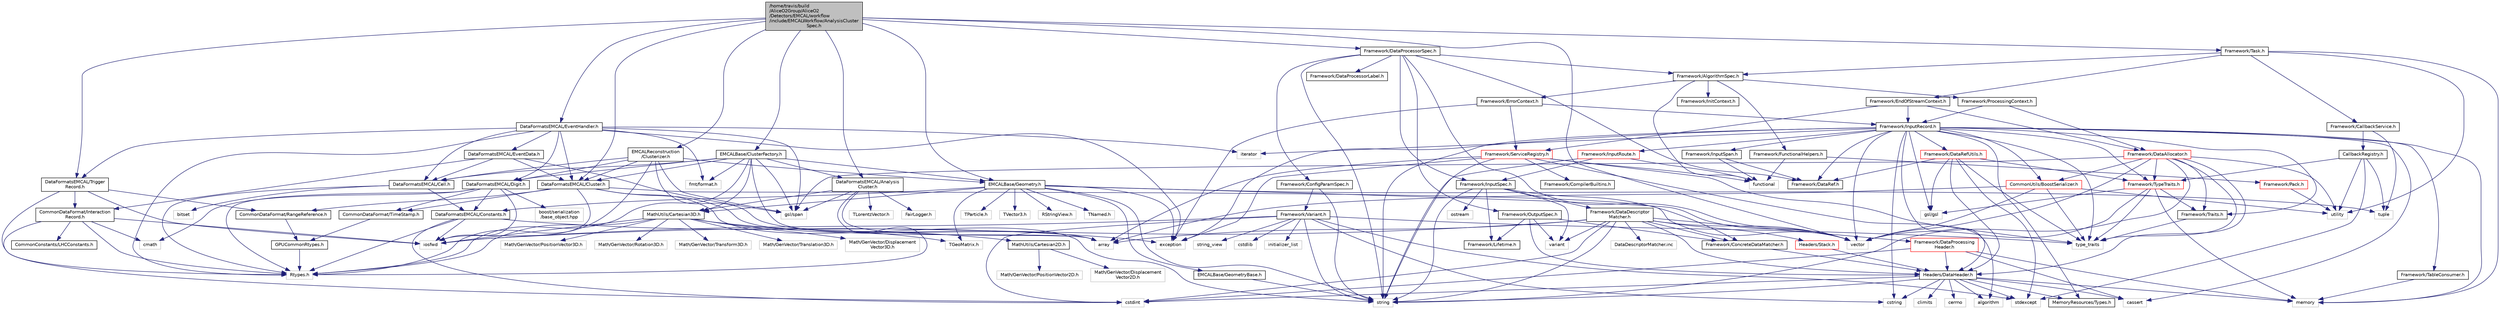 digraph "/home/travis/build/AliceO2Group/AliceO2/Detectors/EMCAL/workflow/include/EMCALWorkflow/AnalysisClusterSpec.h"
{
 // INTERACTIVE_SVG=YES
  bgcolor="transparent";
  edge [fontname="Helvetica",fontsize="10",labelfontname="Helvetica",labelfontsize="10"];
  node [fontname="Helvetica",fontsize="10",shape=record];
  Node0 [label="/home/travis/build\l/AliceO2Group/AliceO2\l/Detectors/EMCAL/workflow\l/include/EMCALWorkflow/AnalysisCluster\lSpec.h",height=0.2,width=0.4,color="black", fillcolor="grey75", style="filled", fontcolor="black"];
  Node0 -> Node1 [color="midnightblue",fontsize="10",style="solid",fontname="Helvetica"];
  Node1 [label="vector",height=0.2,width=0.4,color="grey75"];
  Node0 -> Node2 [color="midnightblue",fontsize="10",style="solid",fontname="Helvetica"];
  Node2 [label="DataFormatsEMCAL/Cluster.h",height=0.2,width=0.4,color="black",URL="$dc/d27/DataFormats_2Detectors_2EMCAL_2include_2DataFormatsEMCAL_2Cluster_8h.html"];
  Node2 -> Node3 [color="midnightblue",fontsize="10",style="solid",fontname="Helvetica"];
  Node3 [label="array",height=0.2,width=0.4,color="grey75"];
  Node2 -> Node4 [color="midnightblue",fontsize="10",style="solid",fontname="Helvetica"];
  Node4 [label="iosfwd",height=0.2,width=0.4,color="grey75"];
  Node2 -> Node5 [color="midnightblue",fontsize="10",style="solid",fontname="Helvetica"];
  Node5 [label="string",height=0.2,width=0.4,color="grey75"];
  Node2 -> Node1 [color="midnightblue",fontsize="10",style="solid",fontname="Helvetica"];
  Node2 -> Node6 [color="midnightblue",fontsize="10",style="solid",fontname="Helvetica"];
  Node6 [label="CommonDataFormat/TimeStamp.h",height=0.2,width=0.4,color="black",URL="$df/d5d/common_2include_2CommonDataFormat_2TimeStamp_8h.html"];
  Node6 -> Node7 [color="midnightblue",fontsize="10",style="solid",fontname="Helvetica"];
  Node7 [label="GPUCommonRtypes.h",height=0.2,width=0.4,color="black",URL="$d2/d45/GPUCommonRtypes_8h.html"];
  Node7 -> Node8 [color="midnightblue",fontsize="10",style="solid",fontname="Helvetica"];
  Node8 [label="Rtypes.h",height=0.2,width=0.4,color="grey75"];
  Node2 -> Node9 [color="midnightblue",fontsize="10",style="solid",fontname="Helvetica"];
  Node9 [label="CommonDataFormat/RangeReference.h",height=0.2,width=0.4,color="black",URL="$de/d64/RangeReference_8h.html",tooltip="Class to refer to the 1st entry and N elements of some group in the continuous container. "];
  Node9 -> Node7 [color="midnightblue",fontsize="10",style="solid",fontname="Helvetica"];
  Node0 -> Node10 [color="midnightblue",fontsize="10",style="solid",fontname="Helvetica"];
  Node10 [label="DataFormatsEMCAL/Trigger\lRecord.h",height=0.2,width=0.4,color="black",URL="$d9/d38/EMCAL_2include_2DataFormatsEMCAL_2TriggerRecord_8h.html"];
  Node10 -> Node4 [color="midnightblue",fontsize="10",style="solid",fontname="Helvetica"];
  Node10 -> Node8 [color="midnightblue",fontsize="10",style="solid",fontname="Helvetica"];
  Node10 -> Node11 [color="midnightblue",fontsize="10",style="solid",fontname="Helvetica"];
  Node11 [label="CommonDataFormat/Interaction\lRecord.h",height=0.2,width=0.4,color="black",URL="$d9/d80/InteractionRecord_8h.html"];
  Node11 -> Node8 [color="midnightblue",fontsize="10",style="solid",fontname="Helvetica"];
  Node11 -> Node4 [color="midnightblue",fontsize="10",style="solid",fontname="Helvetica"];
  Node11 -> Node12 [color="midnightblue",fontsize="10",style="solid",fontname="Helvetica"];
  Node12 [label="cmath",height=0.2,width=0.4,color="grey75"];
  Node11 -> Node13 [color="midnightblue",fontsize="10",style="solid",fontname="Helvetica"];
  Node13 [label="cstdint",height=0.2,width=0.4,color="grey75"];
  Node11 -> Node14 [color="midnightblue",fontsize="10",style="solid",fontname="Helvetica"];
  Node14 [label="CommonConstants/LHCConstants.h",height=0.2,width=0.4,color="black",URL="$d4/dc6/LHCConstants_8h.html",tooltip="Header to collect LHC related constants. "];
  Node10 -> Node9 [color="midnightblue",fontsize="10",style="solid",fontname="Helvetica"];
  Node0 -> Node15 [color="midnightblue",fontsize="10",style="solid",fontname="Helvetica"];
  Node15 [label="DataFormatsEMCAL/Analysis\lCluster.h",height=0.2,width=0.4,color="black",URL="$d8/da3/AnalysisCluster_8h.html"];
  Node15 -> Node16 [color="midnightblue",fontsize="10",style="solid",fontname="Helvetica"];
  Node16 [label="FairLogger.h",height=0.2,width=0.4,color="grey75"];
  Node15 -> Node17 [color="midnightblue",fontsize="10",style="solid",fontname="Helvetica"];
  Node17 [label="gsl/span",height=0.2,width=0.4,color="grey75"];
  Node15 -> Node3 [color="midnightblue",fontsize="10",style="solid",fontname="Helvetica"];
  Node15 -> Node8 [color="midnightblue",fontsize="10",style="solid",fontname="Helvetica"];
  Node15 -> Node18 [color="midnightblue",fontsize="10",style="solid",fontname="Helvetica"];
  Node18 [label="MathUtils/Cartesian3D.h",height=0.2,width=0.4,color="black",URL="$dd/d76/Cartesian3D_8h.html"];
  Node18 -> Node19 [color="midnightblue",fontsize="10",style="solid",fontname="Helvetica"];
  Node19 [label="Math/GenVector/Displacement\lVector3D.h",height=0.2,width=0.4,color="grey75"];
  Node18 -> Node20 [color="midnightblue",fontsize="10",style="solid",fontname="Helvetica"];
  Node20 [label="Math/GenVector/PositionVector3D.h",height=0.2,width=0.4,color="grey75"];
  Node18 -> Node21 [color="midnightblue",fontsize="10",style="solid",fontname="Helvetica"];
  Node21 [label="Math/GenVector/Rotation3D.h",height=0.2,width=0.4,color="grey75"];
  Node18 -> Node22 [color="midnightblue",fontsize="10",style="solid",fontname="Helvetica"];
  Node22 [label="Math/GenVector/Transform3D.h",height=0.2,width=0.4,color="grey75"];
  Node18 -> Node23 [color="midnightblue",fontsize="10",style="solid",fontname="Helvetica"];
  Node23 [label="Math/GenVector/Translation3D.h",height=0.2,width=0.4,color="grey75"];
  Node18 -> Node8 [color="midnightblue",fontsize="10",style="solid",fontname="Helvetica"];
  Node18 -> Node24 [color="midnightblue",fontsize="10",style="solid",fontname="Helvetica"];
  Node24 [label="TGeoMatrix.h",height=0.2,width=0.4,color="grey75"];
  Node18 -> Node4 [color="midnightblue",fontsize="10",style="solid",fontname="Helvetica"];
  Node18 -> Node25 [color="midnightblue",fontsize="10",style="solid",fontname="Helvetica"];
  Node25 [label="MathUtils/Cartesian2D.h",height=0.2,width=0.4,color="black",URL="$d2/dd0/Cartesian2D_8h.html"];
  Node25 -> Node26 [color="midnightblue",fontsize="10",style="solid",fontname="Helvetica"];
  Node26 [label="Math/GenVector/Displacement\lVector2D.h",height=0.2,width=0.4,color="grey75"];
  Node25 -> Node27 [color="midnightblue",fontsize="10",style="solid",fontname="Helvetica"];
  Node27 [label="Math/GenVector/PositionVector2D.h",height=0.2,width=0.4,color="grey75"];
  Node15 -> Node28 [color="midnightblue",fontsize="10",style="solid",fontname="Helvetica"];
  Node28 [label="TLorentzVector.h",height=0.2,width=0.4,color="grey75"];
  Node0 -> Node29 [color="midnightblue",fontsize="10",style="solid",fontname="Helvetica"];
  Node29 [label="DataFormatsEMCAL/EventHandler.h",height=0.2,width=0.4,color="black",URL="$da/dcc/EventHandler_8h.html"];
  Node29 -> Node30 [color="midnightblue",fontsize="10",style="solid",fontname="Helvetica"];
  Node30 [label="exception",height=0.2,width=0.4,color="grey75"];
  Node29 -> Node31 [color="midnightblue",fontsize="10",style="solid",fontname="Helvetica"];
  Node31 [label="iterator",height=0.2,width=0.4,color="grey75"];
  Node29 -> Node17 [color="midnightblue",fontsize="10",style="solid",fontname="Helvetica"];
  Node29 -> Node8 [color="midnightblue",fontsize="10",style="solid",fontname="Helvetica"];
  Node29 -> Node32 [color="midnightblue",fontsize="10",style="solid",fontname="Helvetica"];
  Node32 [label="fmt/format.h",height=0.2,width=0.4,color="grey75"];
  Node29 -> Node33 [color="midnightblue",fontsize="10",style="solid",fontname="Helvetica"];
  Node33 [label="DataFormatsEMCAL/Cell.h",height=0.2,width=0.4,color="black",URL="$d5/dd3/DataFormats_2Detectors_2EMCAL_2include_2DataFormatsEMCAL_2Cell_8h.html"];
  Node33 -> Node34 [color="midnightblue",fontsize="10",style="solid",fontname="Helvetica"];
  Node34 [label="bitset",height=0.2,width=0.4,color="grey75"];
  Node33 -> Node8 [color="midnightblue",fontsize="10",style="solid",fontname="Helvetica"];
  Node33 -> Node35 [color="midnightblue",fontsize="10",style="solid",fontname="Helvetica"];
  Node35 [label="DataFormatsEMCAL/Constants.h",height=0.2,width=0.4,color="black",URL="$dd/dda/DataFormats_2Detectors_2EMCAL_2include_2DataFormatsEMCAL_2Constants_8h.html"];
  Node35 -> Node8 [color="midnightblue",fontsize="10",style="solid",fontname="Helvetica"];
  Node35 -> Node4 [color="midnightblue",fontsize="10",style="solid",fontname="Helvetica"];
  Node35 -> Node30 [color="midnightblue",fontsize="10",style="solid",fontname="Helvetica"];
  Node35 -> Node13 [color="midnightblue",fontsize="10",style="solid",fontname="Helvetica"];
  Node29 -> Node2 [color="midnightblue",fontsize="10",style="solid",fontname="Helvetica"];
  Node29 -> Node36 [color="midnightblue",fontsize="10",style="solid",fontname="Helvetica"];
  Node36 [label="DataFormatsEMCAL/Digit.h",height=0.2,width=0.4,color="black",URL="$d3/d6e/DataFormats_2Detectors_2EMCAL_2include_2DataFormatsEMCAL_2Digit_8h.html"];
  Node36 -> Node4 [color="midnightblue",fontsize="10",style="solid",fontname="Helvetica"];
  Node36 -> Node12 [color="midnightblue",fontsize="10",style="solid",fontname="Helvetica"];
  Node36 -> Node8 [color="midnightblue",fontsize="10",style="solid",fontname="Helvetica"];
  Node36 -> Node6 [color="midnightblue",fontsize="10",style="solid",fontname="Helvetica"];
  Node36 -> Node35 [color="midnightblue",fontsize="10",style="solid",fontname="Helvetica"];
  Node36 -> Node37 [color="midnightblue",fontsize="10",style="solid",fontname="Helvetica"];
  Node37 [label="boost/serialization\l/base_object.hpp",height=0.2,width=0.4,color="grey75"];
  Node29 -> Node38 [color="midnightblue",fontsize="10",style="solid",fontname="Helvetica"];
  Node38 [label="DataFormatsEMCAL/EventData.h",height=0.2,width=0.4,color="black",URL="$dd/df3/EventData_8h.html"];
  Node38 -> Node17 [color="midnightblue",fontsize="10",style="solid",fontname="Helvetica"];
  Node38 -> Node11 [color="midnightblue",fontsize="10",style="solid",fontname="Helvetica"];
  Node38 -> Node33 [color="midnightblue",fontsize="10",style="solid",fontname="Helvetica"];
  Node38 -> Node2 [color="midnightblue",fontsize="10",style="solid",fontname="Helvetica"];
  Node29 -> Node10 [color="midnightblue",fontsize="10",style="solid",fontname="Helvetica"];
  Node0 -> Node39 [color="midnightblue",fontsize="10",style="solid",fontname="Helvetica"];
  Node39 [label="EMCALBase/Geometry.h",height=0.2,width=0.4,color="black",URL="$dd/da8/EMCAL_2base_2include_2EMCALBase_2Geometry_8h.html"];
  Node39 -> Node30 [color="midnightblue",fontsize="10",style="solid",fontname="Helvetica"];
  Node39 -> Node5 [color="midnightblue",fontsize="10",style="solid",fontname="Helvetica"];
  Node39 -> Node40 [color="midnightblue",fontsize="10",style="solid",fontname="Helvetica"];
  Node40 [label="tuple",height=0.2,width=0.4,color="grey75"];
  Node39 -> Node1 [color="midnightblue",fontsize="10",style="solid",fontname="Helvetica"];
  Node39 -> Node41 [color="midnightblue",fontsize="10",style="solid",fontname="Helvetica"];
  Node41 [label="RStringView.h",height=0.2,width=0.4,color="grey75"];
  Node39 -> Node24 [color="midnightblue",fontsize="10",style="solid",fontname="Helvetica"];
  Node39 -> Node42 [color="midnightblue",fontsize="10",style="solid",fontname="Helvetica"];
  Node42 [label="TNamed.h",height=0.2,width=0.4,color="grey75"];
  Node39 -> Node43 [color="midnightblue",fontsize="10",style="solid",fontname="Helvetica"];
  Node43 [label="TParticle.h",height=0.2,width=0.4,color="grey75"];
  Node39 -> Node44 [color="midnightblue",fontsize="10",style="solid",fontname="Helvetica"];
  Node44 [label="TVector3.h",height=0.2,width=0.4,color="grey75"];
  Node39 -> Node35 [color="midnightblue",fontsize="10",style="solid",fontname="Helvetica"];
  Node39 -> Node45 [color="midnightblue",fontsize="10",style="solid",fontname="Helvetica"];
  Node45 [label="EMCALBase/GeometryBase.h",height=0.2,width=0.4,color="black",URL="$d5/d5e/GeometryBase_8h.html"];
  Node45 -> Node5 [color="midnightblue",fontsize="10",style="solid",fontname="Helvetica"];
  Node39 -> Node18 [color="midnightblue",fontsize="10",style="solid",fontname="Helvetica"];
  Node0 -> Node46 [color="midnightblue",fontsize="10",style="solid",fontname="Helvetica"];
  Node46 [label="EMCALBase/ClusterFactory.h",height=0.2,width=0.4,color="black",URL="$d0/d55/ClusterFactory_8h.html"];
  Node46 -> Node3 [color="midnightblue",fontsize="10",style="solid",fontname="Helvetica"];
  Node46 -> Node17 [color="midnightblue",fontsize="10",style="solid",fontname="Helvetica"];
  Node46 -> Node8 [color="midnightblue",fontsize="10",style="solid",fontname="Helvetica"];
  Node46 -> Node32 [color="midnightblue",fontsize="10",style="solid",fontname="Helvetica"];
  Node46 -> Node2 [color="midnightblue",fontsize="10",style="solid",fontname="Helvetica"];
  Node46 -> Node36 [color="midnightblue",fontsize="10",style="solid",fontname="Helvetica"];
  Node46 -> Node33 [color="midnightblue",fontsize="10",style="solid",fontname="Helvetica"];
  Node46 -> Node15 [color="midnightblue",fontsize="10",style="solid",fontname="Helvetica"];
  Node46 -> Node39 [color="midnightblue",fontsize="10",style="solid",fontname="Helvetica"];
  Node46 -> Node18 [color="midnightblue",fontsize="10",style="solid",fontname="Helvetica"];
  Node0 -> Node47 [color="midnightblue",fontsize="10",style="solid",fontname="Helvetica"];
  Node47 [label="EMCALReconstruction\l/Clusterizer.h",height=0.2,width=0.4,color="black",URL="$da/d9a/EMCAL_2reconstruction_2include_2EMCALReconstruction_2Clusterizer_8h.html"];
  Node47 -> Node3 [color="midnightblue",fontsize="10",style="solid",fontname="Helvetica"];
  Node47 -> Node17 [color="midnightblue",fontsize="10",style="solid",fontname="Helvetica"];
  Node47 -> Node8 [color="midnightblue",fontsize="10",style="solid",fontname="Helvetica"];
  Node47 -> Node2 [color="midnightblue",fontsize="10",style="solid",fontname="Helvetica"];
  Node47 -> Node36 [color="midnightblue",fontsize="10",style="solid",fontname="Helvetica"];
  Node47 -> Node33 [color="midnightblue",fontsize="10",style="solid",fontname="Helvetica"];
  Node47 -> Node39 [color="midnightblue",fontsize="10",style="solid",fontname="Helvetica"];
  Node0 -> Node48 [color="midnightblue",fontsize="10",style="solid",fontname="Helvetica"];
  Node48 [label="Framework/DataProcessorSpec.h",height=0.2,width=0.4,color="black",URL="$d0/df4/DataProcessorSpec_8h.html"];
  Node48 -> Node49 [color="midnightblue",fontsize="10",style="solid",fontname="Helvetica"];
  Node49 [label="Framework/AlgorithmSpec.h",height=0.2,width=0.4,color="black",URL="$d0/d14/AlgorithmSpec_8h.html"];
  Node49 -> Node50 [color="midnightblue",fontsize="10",style="solid",fontname="Helvetica"];
  Node50 [label="Framework/ProcessingContext.h",height=0.2,width=0.4,color="black",URL="$de/d6a/ProcessingContext_8h.html"];
  Node50 -> Node51 [color="midnightblue",fontsize="10",style="solid",fontname="Helvetica"];
  Node51 [label="Framework/InputRecord.h",height=0.2,width=0.4,color="black",URL="$d6/d5c/InputRecord_8h.html"];
  Node51 -> Node52 [color="midnightblue",fontsize="10",style="solid",fontname="Helvetica"];
  Node52 [label="Framework/DataRef.h",height=0.2,width=0.4,color="black",URL="$d5/dfb/DataRef_8h.html"];
  Node51 -> Node53 [color="midnightblue",fontsize="10",style="solid",fontname="Helvetica"];
  Node53 [label="Framework/DataRefUtils.h",height=0.2,width=0.4,color="red",URL="$d5/db8/DataRefUtils_8h.html"];
  Node53 -> Node52 [color="midnightblue",fontsize="10",style="solid",fontname="Helvetica"];
  Node53 -> Node65 [color="midnightblue",fontsize="10",style="solid",fontname="Helvetica"];
  Node65 [label="Framework/TypeTraits.h",height=0.2,width=0.4,color="red",URL="$d0/d95/TypeTraits_8h.html"];
  Node65 -> Node66 [color="midnightblue",fontsize="10",style="solid",fontname="Helvetica"];
  Node66 [label="type_traits",height=0.2,width=0.4,color="grey75"];
  Node65 -> Node1 [color="midnightblue",fontsize="10",style="solid",fontname="Helvetica"];
  Node65 -> Node61 [color="midnightblue",fontsize="10",style="solid",fontname="Helvetica"];
  Node61 [label="memory",height=0.2,width=0.4,color="grey75"];
  Node65 -> Node67 [color="midnightblue",fontsize="10",style="solid",fontname="Helvetica"];
  Node67 [label="Framework/Traits.h",height=0.2,width=0.4,color="black",URL="$db/d31/Traits_8h.html"];
  Node67 -> Node66 [color="midnightblue",fontsize="10",style="solid",fontname="Helvetica"];
  Node65 -> Node70 [color="midnightblue",fontsize="10",style="solid",fontname="Helvetica"];
  Node70 [label="gsl/gsl",height=0.2,width=0.4,color="grey75"];
  Node53 -> Node86 [color="midnightblue",fontsize="10",style="solid",fontname="Helvetica"];
  Node86 [label="Headers/DataHeader.h",height=0.2,width=0.4,color="black",URL="$dc/dcd/DataHeader_8h.html"];
  Node86 -> Node13 [color="midnightblue",fontsize="10",style="solid",fontname="Helvetica"];
  Node86 -> Node61 [color="midnightblue",fontsize="10",style="solid",fontname="Helvetica"];
  Node86 -> Node87 [color="midnightblue",fontsize="10",style="solid",fontname="Helvetica"];
  Node87 [label="cassert",height=0.2,width=0.4,color="grey75"];
  Node86 -> Node88 [color="midnightblue",fontsize="10",style="solid",fontname="Helvetica"];
  Node88 [label="cstring",height=0.2,width=0.4,color="grey75"];
  Node86 -> Node89 [color="midnightblue",fontsize="10",style="solid",fontname="Helvetica"];
  Node89 [label="algorithm",height=0.2,width=0.4,color="grey75"];
  Node86 -> Node90 [color="midnightblue",fontsize="10",style="solid",fontname="Helvetica"];
  Node90 [label="stdexcept",height=0.2,width=0.4,color="grey75"];
  Node86 -> Node5 [color="midnightblue",fontsize="10",style="solid",fontname="Helvetica"];
  Node86 -> Node91 [color="midnightblue",fontsize="10",style="solid",fontname="Helvetica"];
  Node91 [label="climits",height=0.2,width=0.4,color="grey75"];
  Node86 -> Node63 [color="midnightblue",fontsize="10",style="solid",fontname="Helvetica"];
  Node63 [label="MemoryResources/Types.h",height=0.2,width=0.4,color="black",URL="$d7/df8/Types_8h.html"];
  Node86 -> Node92 [color="midnightblue",fontsize="10",style="solid",fontname="Helvetica"];
  Node92 [label="cerrno",height=0.2,width=0.4,color="grey75"];
  Node53 -> Node70 [color="midnightblue",fontsize="10",style="solid",fontname="Helvetica"];
  Node53 -> Node90 [color="midnightblue",fontsize="10",style="solid",fontname="Helvetica"];
  Node53 -> Node66 [color="midnightblue",fontsize="10",style="solid",fontname="Helvetica"];
  Node51 -> Node118 [color="midnightblue",fontsize="10",style="solid",fontname="Helvetica"];
  Node118 [label="Framework/InputRoute.h",height=0.2,width=0.4,color="red",URL="$d5/d19/InputRoute_8h.html"];
  Node118 -> Node96 [color="midnightblue",fontsize="10",style="solid",fontname="Helvetica"];
  Node96 [label="Framework/InputSpec.h",height=0.2,width=0.4,color="black",URL="$d5/d3f/InputSpec_8h.html"];
  Node96 -> Node93 [color="midnightblue",fontsize="10",style="solid",fontname="Helvetica"];
  Node93 [label="Framework/Lifetime.h",height=0.2,width=0.4,color="black",URL="$dc/dca/Lifetime_8h.html"];
  Node96 -> Node94 [color="midnightblue",fontsize="10",style="solid",fontname="Helvetica"];
  Node94 [label="Framework/ConcreteDataMatcher.h",height=0.2,width=0.4,color="black",URL="$d0/d1b/ConcreteDataMatcher_8h.html"];
  Node94 -> Node86 [color="midnightblue",fontsize="10",style="solid",fontname="Helvetica"];
  Node96 -> Node97 [color="midnightblue",fontsize="10",style="solid",fontname="Helvetica"];
  Node97 [label="Framework/DataDescriptor\lMatcher.h",height=0.2,width=0.4,color="black",URL="$d3/da3/DataDescriptorMatcher_8h.html"];
  Node97 -> Node94 [color="midnightblue",fontsize="10",style="solid",fontname="Helvetica"];
  Node97 -> Node98 [color="midnightblue",fontsize="10",style="solid",fontname="Helvetica"];
  Node98 [label="Framework/DataProcessing\lHeader.h",height=0.2,width=0.4,color="red",URL="$d6/dc9/DataProcessingHeader_8h.html"];
  Node98 -> Node86 [color="midnightblue",fontsize="10",style="solid",fontname="Helvetica"];
  Node98 -> Node13 [color="midnightblue",fontsize="10",style="solid",fontname="Helvetica"];
  Node98 -> Node61 [color="midnightblue",fontsize="10",style="solid",fontname="Helvetica"];
  Node98 -> Node87 [color="midnightblue",fontsize="10",style="solid",fontname="Helvetica"];
  Node97 -> Node86 [color="midnightblue",fontsize="10",style="solid",fontname="Helvetica"];
  Node97 -> Node101 [color="midnightblue",fontsize="10",style="solid",fontname="Helvetica"];
  Node101 [label="Headers/Stack.h",height=0.2,width=0.4,color="red",URL="$d4/d00/Headers_2include_2Headers_2Stack_8h.html"];
  Node101 -> Node86 [color="midnightblue",fontsize="10",style="solid",fontname="Helvetica"];
  Node97 -> Node3 [color="midnightblue",fontsize="10",style="solid",fontname="Helvetica"];
  Node97 -> Node13 [color="midnightblue",fontsize="10",style="solid",fontname="Helvetica"];
  Node97 -> Node4 [color="midnightblue",fontsize="10",style="solid",fontname="Helvetica"];
  Node97 -> Node5 [color="midnightblue",fontsize="10",style="solid",fontname="Helvetica"];
  Node97 -> Node95 [color="midnightblue",fontsize="10",style="solid",fontname="Helvetica"];
  Node95 [label="variant",height=0.2,width=0.4,color="grey75"];
  Node97 -> Node1 [color="midnightblue",fontsize="10",style="solid",fontname="Helvetica"];
  Node97 -> Node112 [color="midnightblue",fontsize="10",style="solid",fontname="Helvetica"];
  Node112 [label="DataDescriptorMatcher.inc",height=0.2,width=0.4,color="grey75"];
  Node96 -> Node5 [color="midnightblue",fontsize="10",style="solid",fontname="Helvetica"];
  Node96 -> Node113 [color="midnightblue",fontsize="10",style="solid",fontname="Helvetica"];
  Node113 [label="ostream",height=0.2,width=0.4,color="grey75"];
  Node96 -> Node95 [color="midnightblue",fontsize="10",style="solid",fontname="Helvetica"];
  Node118 -> Node5 [color="midnightblue",fontsize="10",style="solid",fontname="Helvetica"];
  Node118 -> Node120 [color="midnightblue",fontsize="10",style="solid",fontname="Helvetica"];
  Node120 [label="functional",height=0.2,width=0.4,color="grey75"];
  Node51 -> Node65 [color="midnightblue",fontsize="10",style="solid",fontname="Helvetica"];
  Node51 -> Node122 [color="midnightblue",fontsize="10",style="solid",fontname="Helvetica"];
  Node122 [label="Framework/InputSpan.h",height=0.2,width=0.4,color="black",URL="$da/d0f/InputSpan_8h.html"];
  Node122 -> Node52 [color="midnightblue",fontsize="10",style="solid",fontname="Helvetica"];
  Node122 -> Node120 [color="midnightblue",fontsize="10",style="solid",fontname="Helvetica"];
  Node51 -> Node123 [color="midnightblue",fontsize="10",style="solid",fontname="Helvetica"];
  Node123 [label="Framework/TableConsumer.h",height=0.2,width=0.4,color="black",URL="$dc/d03/TableConsumer_8h.html"];
  Node123 -> Node61 [color="midnightblue",fontsize="10",style="solid",fontname="Helvetica"];
  Node51 -> Node67 [color="midnightblue",fontsize="10",style="solid",fontname="Helvetica"];
  Node51 -> Node63 [color="midnightblue",fontsize="10",style="solid",fontname="Helvetica"];
  Node51 -> Node86 [color="midnightblue",fontsize="10",style="solid",fontname="Helvetica"];
  Node51 -> Node71 [color="midnightblue",fontsize="10",style="solid",fontname="Helvetica"];
  Node71 [label="CommonUtils/BoostSerializer.h",height=0.2,width=0.4,color="red",URL="$d7/d91/BoostSerializer_8h.html",tooltip="Templatised boost serializer/deserializer for containers and base types. "];
  Node71 -> Node72 [color="midnightblue",fontsize="10",style="solid",fontname="Helvetica"];
  Node72 [label="utility",height=0.2,width=0.4,color="grey75"];
  Node71 -> Node66 [color="midnightblue",fontsize="10",style="solid",fontname="Helvetica"];
  Node71 -> Node3 [color="midnightblue",fontsize="10",style="solid",fontname="Helvetica"];
  Node71 -> Node1 [color="midnightblue",fontsize="10",style="solid",fontname="Helvetica"];
  Node51 -> Node70 [color="midnightblue",fontsize="10",style="solid",fontname="Helvetica"];
  Node51 -> Node31 [color="midnightblue",fontsize="10",style="solid",fontname="Helvetica"];
  Node51 -> Node5 [color="midnightblue",fontsize="10",style="solid",fontname="Helvetica"];
  Node51 -> Node1 [color="midnightblue",fontsize="10",style="solid",fontname="Helvetica"];
  Node51 -> Node88 [color="midnightblue",fontsize="10",style="solid",fontname="Helvetica"];
  Node51 -> Node87 [color="midnightblue",fontsize="10",style="solid",fontname="Helvetica"];
  Node51 -> Node30 [color="midnightblue",fontsize="10",style="solid",fontname="Helvetica"];
  Node51 -> Node61 [color="midnightblue",fontsize="10",style="solid",fontname="Helvetica"];
  Node51 -> Node66 [color="midnightblue",fontsize="10",style="solid",fontname="Helvetica"];
  Node50 -> Node124 [color="midnightblue",fontsize="10",style="solid",fontname="Helvetica"];
  Node124 [label="Framework/DataAllocator.h",height=0.2,width=0.4,color="red",URL="$d1/d28/DataAllocator_8h.html"];
  Node124 -> Node71 [color="midnightblue",fontsize="10",style="solid",fontname="Helvetica"];
  Node124 -> Node65 [color="midnightblue",fontsize="10",style="solid",fontname="Helvetica"];
  Node124 -> Node67 [color="midnightblue",fontsize="10",style="solid",fontname="Helvetica"];
  Node124 -> Node86 [color="midnightblue",fontsize="10",style="solid",fontname="Helvetica"];
  Node124 -> Node17 [color="midnightblue",fontsize="10",style="solid",fontname="Helvetica"];
  Node124 -> Node1 [color="midnightblue",fontsize="10",style="solid",fontname="Helvetica"];
  Node124 -> Node5 [color="midnightblue",fontsize="10",style="solid",fontname="Helvetica"];
  Node124 -> Node72 [color="midnightblue",fontsize="10",style="solid",fontname="Helvetica"];
  Node124 -> Node66 [color="midnightblue",fontsize="10",style="solid",fontname="Helvetica"];
  Node49 -> Node170 [color="midnightblue",fontsize="10",style="solid",fontname="Helvetica"];
  Node170 [label="Framework/ErrorContext.h",height=0.2,width=0.4,color="black",URL="$d7/dad/ErrorContext_8h.html"];
  Node170 -> Node51 [color="midnightblue",fontsize="10",style="solid",fontname="Helvetica"];
  Node170 -> Node171 [color="midnightblue",fontsize="10",style="solid",fontname="Helvetica"];
  Node171 [label="Framework/ServiceRegistry.h",height=0.2,width=0.4,color="red",URL="$d8/d17/ServiceRegistry_8h.html"];
  Node171 -> Node150 [color="midnightblue",fontsize="10",style="solid",fontname="Helvetica"];
  Node150 [label="Framework/CompilerBuiltins.h",height=0.2,width=0.4,color="black",URL="$d9/de8/CompilerBuiltins_8h.html"];
  Node171 -> Node89 [color="midnightblue",fontsize="10",style="solid",fontname="Helvetica"];
  Node171 -> Node3 [color="midnightblue",fontsize="10",style="solid",fontname="Helvetica"];
  Node171 -> Node30 [color="midnightblue",fontsize="10",style="solid",fontname="Helvetica"];
  Node171 -> Node120 [color="midnightblue",fontsize="10",style="solid",fontname="Helvetica"];
  Node171 -> Node5 [color="midnightblue",fontsize="10",style="solid",fontname="Helvetica"];
  Node171 -> Node66 [color="midnightblue",fontsize="10",style="solid",fontname="Helvetica"];
  Node170 -> Node30 [color="midnightblue",fontsize="10",style="solid",fontname="Helvetica"];
  Node49 -> Node174 [color="midnightblue",fontsize="10",style="solid",fontname="Helvetica"];
  Node174 [label="Framework/InitContext.h",height=0.2,width=0.4,color="black",URL="$d4/d2b/InitContext_8h.html"];
  Node49 -> Node149 [color="midnightblue",fontsize="10",style="solid",fontname="Helvetica"];
  Node149 [label="Framework/FunctionalHelpers.h",height=0.2,width=0.4,color="black",URL="$de/d9b/FunctionalHelpers_8h.html"];
  Node149 -> Node148 [color="midnightblue",fontsize="10",style="solid",fontname="Helvetica"];
  Node148 [label="Framework/Pack.h",height=0.2,width=0.4,color="red",URL="$dd/dce/Pack_8h.html"];
  Node148 -> Node72 [color="midnightblue",fontsize="10",style="solid",fontname="Helvetica"];
  Node149 -> Node120 [color="midnightblue",fontsize="10",style="solid",fontname="Helvetica"];
  Node49 -> Node120 [color="midnightblue",fontsize="10",style="solid",fontname="Helvetica"];
  Node48 -> Node175 [color="midnightblue",fontsize="10",style="solid",fontname="Helvetica"];
  Node175 [label="Framework/ConfigParamSpec.h",height=0.2,width=0.4,color="black",URL="$d0/d1c/ConfigParamSpec_8h.html"];
  Node175 -> Node176 [color="midnightblue",fontsize="10",style="solid",fontname="Helvetica"];
  Node176 [label="Framework/Variant.h",height=0.2,width=0.4,color="black",URL="$de/d56/Variant_8h.html"];
  Node176 -> Node66 [color="midnightblue",fontsize="10",style="solid",fontname="Helvetica"];
  Node176 -> Node88 [color="midnightblue",fontsize="10",style="solid",fontname="Helvetica"];
  Node176 -> Node13 [color="midnightblue",fontsize="10",style="solid",fontname="Helvetica"];
  Node176 -> Node177 [color="midnightblue",fontsize="10",style="solid",fontname="Helvetica"];
  Node177 [label="cstdlib",height=0.2,width=0.4,color="grey75"];
  Node176 -> Node90 [color="midnightblue",fontsize="10",style="solid",fontname="Helvetica"];
  Node176 -> Node4 [color="midnightblue",fontsize="10",style="solid",fontname="Helvetica"];
  Node176 -> Node178 [color="midnightblue",fontsize="10",style="solid",fontname="Helvetica"];
  Node178 [label="initializer_list",height=0.2,width=0.4,color="grey75"];
  Node176 -> Node179 [color="midnightblue",fontsize="10",style="solid",fontname="Helvetica"];
  Node179 [label="string_view",height=0.2,width=0.4,color="grey75"];
  Node176 -> Node5 [color="midnightblue",fontsize="10",style="solid",fontname="Helvetica"];
  Node175 -> Node5 [color="midnightblue",fontsize="10",style="solid",fontname="Helvetica"];
  Node48 -> Node180 [color="midnightblue",fontsize="10",style="solid",fontname="Helvetica"];
  Node180 [label="Framework/DataProcessorLabel.h",height=0.2,width=0.4,color="black",URL="$d1/df2/DataProcessorLabel_8h.html"];
  Node48 -> Node52 [color="midnightblue",fontsize="10",style="solid",fontname="Helvetica"];
  Node48 -> Node96 [color="midnightblue",fontsize="10",style="solid",fontname="Helvetica"];
  Node48 -> Node85 [color="midnightblue",fontsize="10",style="solid",fontname="Helvetica"];
  Node85 [label="Framework/OutputSpec.h",height=0.2,width=0.4,color="black",URL="$db/d2d/OutputSpec_8h.html"];
  Node85 -> Node86 [color="midnightblue",fontsize="10",style="solid",fontname="Helvetica"];
  Node85 -> Node93 [color="midnightblue",fontsize="10",style="solid",fontname="Helvetica"];
  Node85 -> Node94 [color="midnightblue",fontsize="10",style="solid",fontname="Helvetica"];
  Node85 -> Node95 [color="midnightblue",fontsize="10",style="solid",fontname="Helvetica"];
  Node48 -> Node5 [color="midnightblue",fontsize="10",style="solid",fontname="Helvetica"];
  Node48 -> Node1 [color="midnightblue",fontsize="10",style="solid",fontname="Helvetica"];
  Node0 -> Node181 [color="midnightblue",fontsize="10",style="solid",fontname="Helvetica"];
  Node181 [label="Framework/Task.h",height=0.2,width=0.4,color="black",URL="$df/d4f/Task_8h.html"];
  Node181 -> Node49 [color="midnightblue",fontsize="10",style="solid",fontname="Helvetica"];
  Node181 -> Node182 [color="midnightblue",fontsize="10",style="solid",fontname="Helvetica"];
  Node182 [label="Framework/CallbackService.h",height=0.2,width=0.4,color="black",URL="$d9/d7f/CallbackService_8h.html"];
  Node182 -> Node183 [color="midnightblue",fontsize="10",style="solid",fontname="Helvetica"];
  Node183 [label="CallbackRegistry.h",height=0.2,width=0.4,color="black",URL="$d7/d3e/CallbackRegistry_8h.html",tooltip="A generic registry for callbacks. "];
  Node183 -> Node65 [color="midnightblue",fontsize="10",style="solid",fontname="Helvetica"];
  Node183 -> Node40 [color="midnightblue",fontsize="10",style="solid",fontname="Helvetica"];
  Node183 -> Node90 [color="midnightblue",fontsize="10",style="solid",fontname="Helvetica"];
  Node183 -> Node72 [color="midnightblue",fontsize="10",style="solid",fontname="Helvetica"];
  Node182 -> Node40 [color="midnightblue",fontsize="10",style="solid",fontname="Helvetica"];
  Node181 -> Node184 [color="midnightblue",fontsize="10",style="solid",fontname="Helvetica"];
  Node184 [label="Framework/EndOfStreamContext.h",height=0.2,width=0.4,color="black",URL="$d0/d77/EndOfStreamContext_8h.html"];
  Node184 -> Node51 [color="midnightblue",fontsize="10",style="solid",fontname="Helvetica"];
  Node184 -> Node171 [color="midnightblue",fontsize="10",style="solid",fontname="Helvetica"];
  Node184 -> Node124 [color="midnightblue",fontsize="10",style="solid",fontname="Helvetica"];
  Node181 -> Node72 [color="midnightblue",fontsize="10",style="solid",fontname="Helvetica"];
  Node181 -> Node61 [color="midnightblue",fontsize="10",style="solid",fontname="Helvetica"];
}
